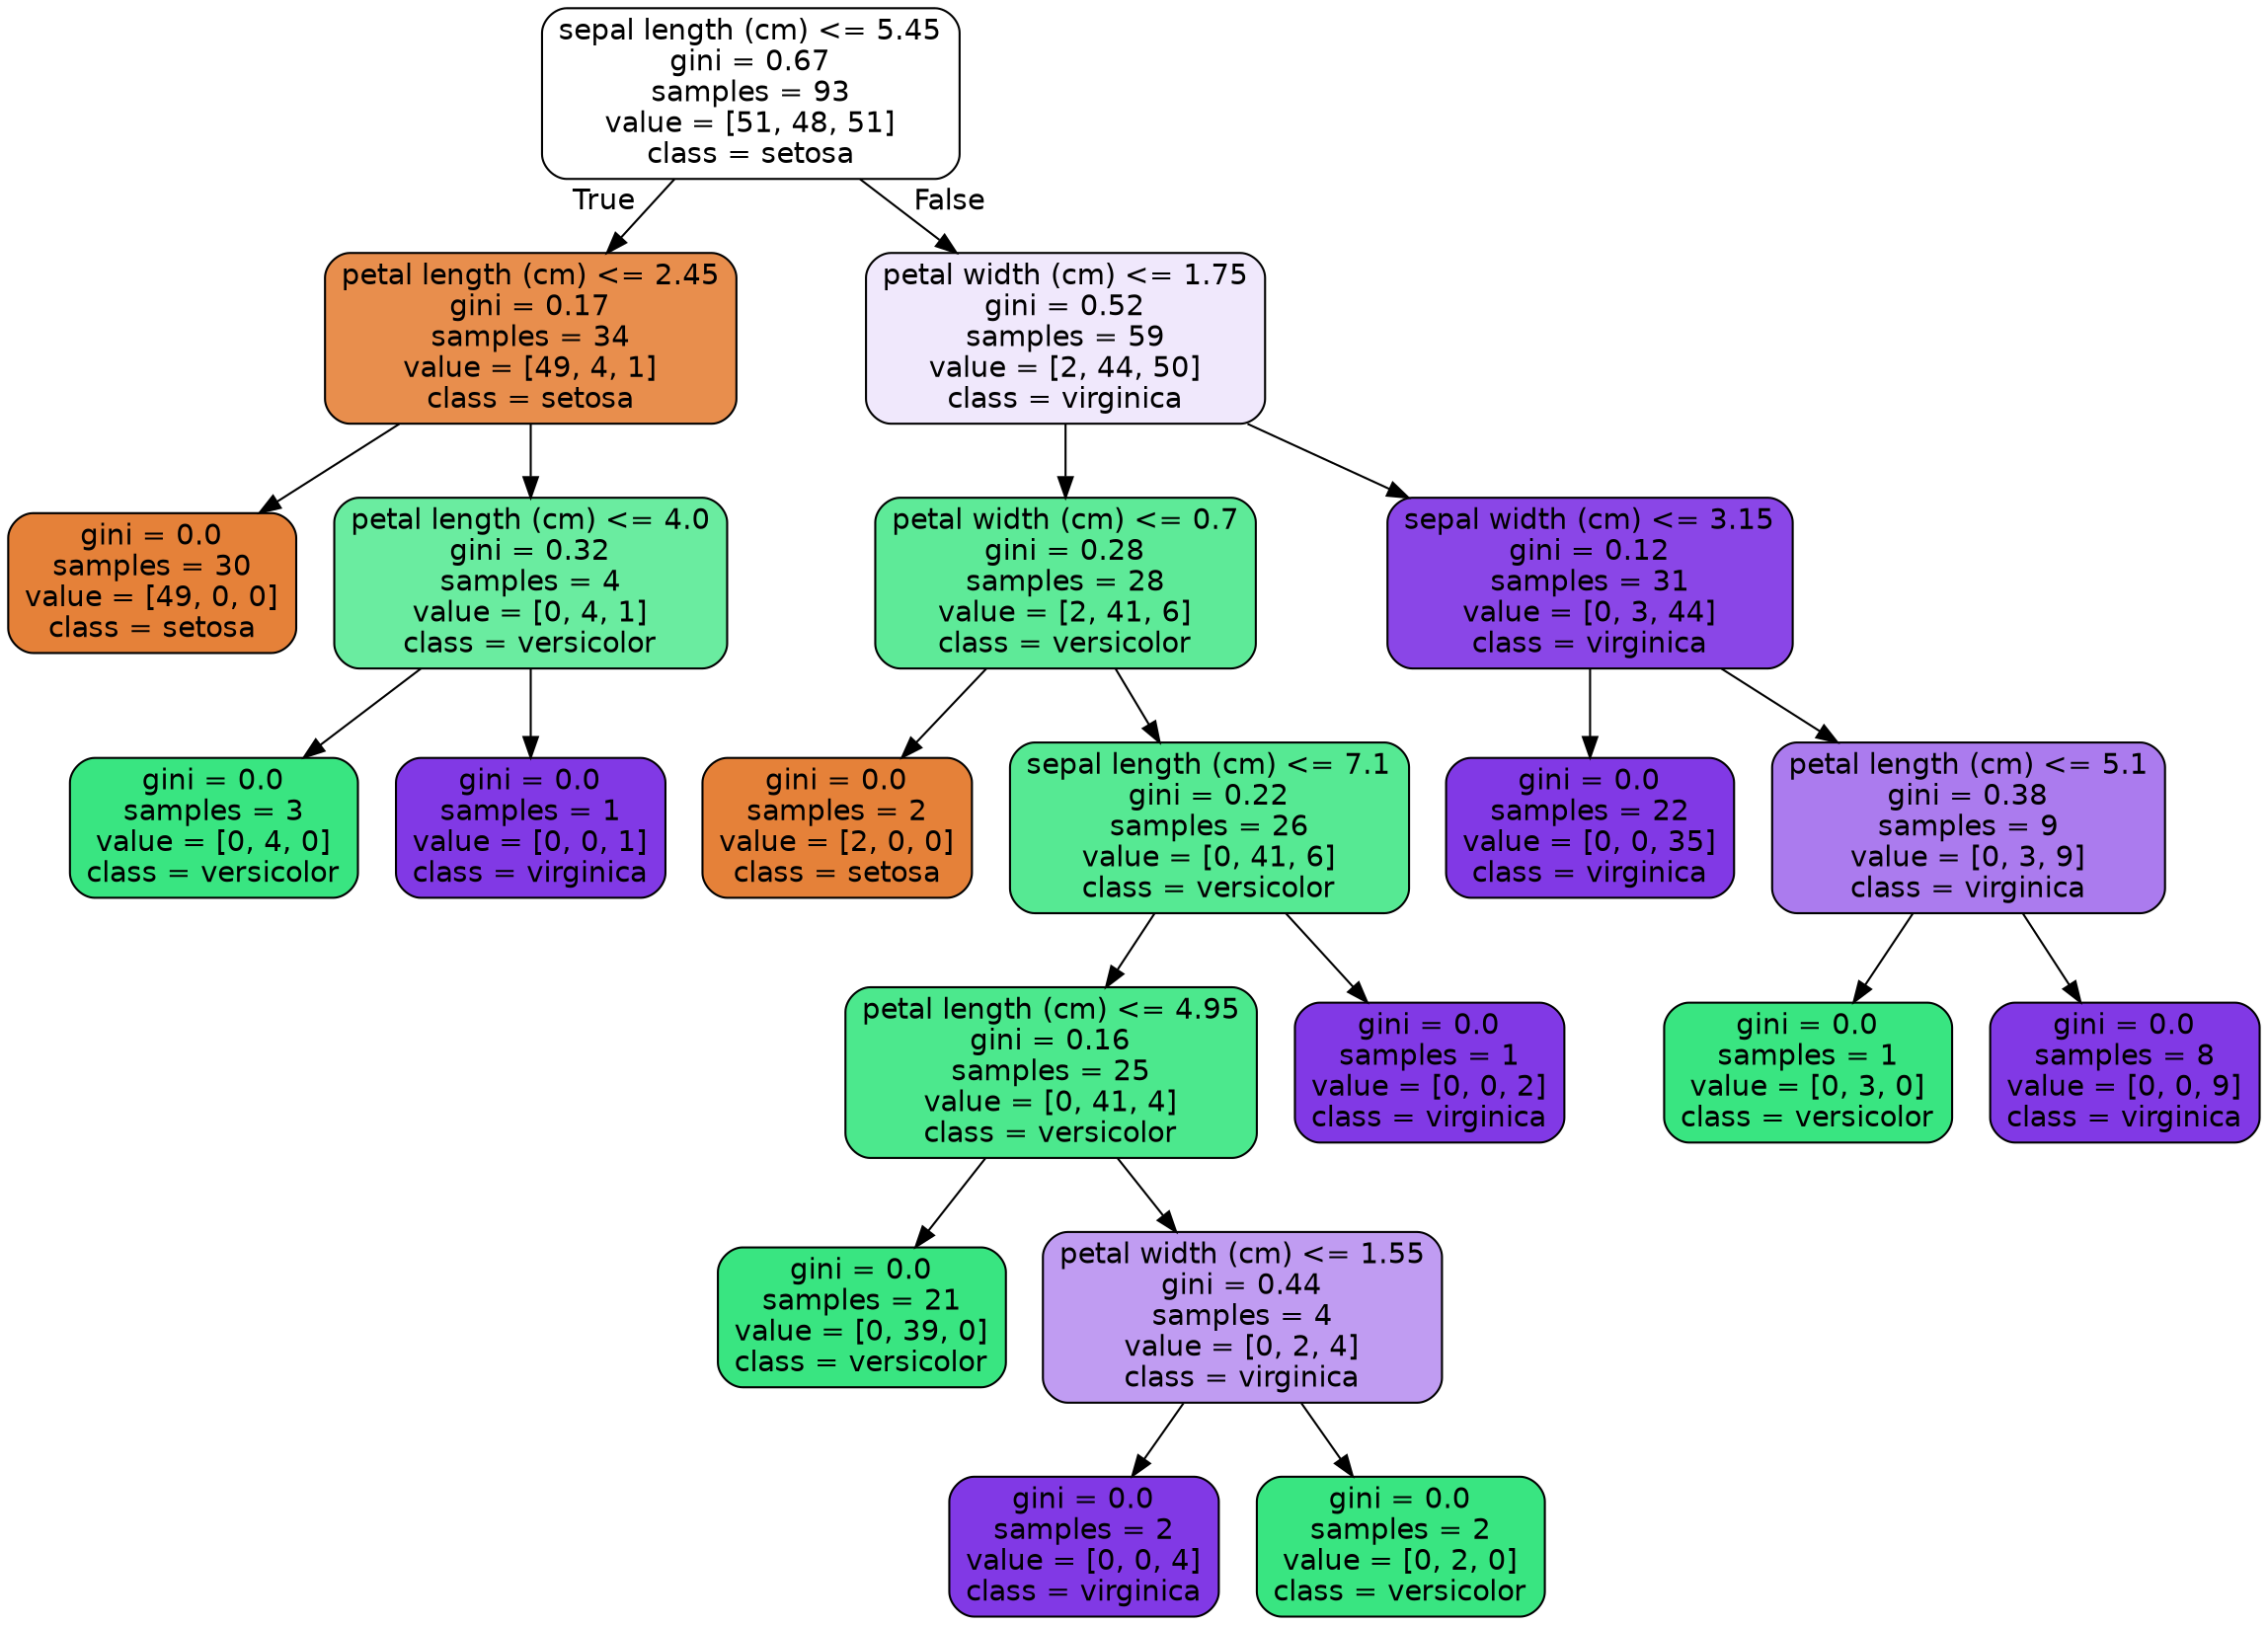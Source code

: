 digraph Tree {
node [shape=box, style="filled, rounded", color="black", fontname=helvetica] ;
edge [fontname=helvetica] ;
0 [label="sepal length (cm) <= 5.45\ngini = 0.67\nsamples = 93\nvalue = [51, 48, 51]\nclass = setosa", fillcolor="#ffffff"] ;
1 [label="petal length (cm) <= 2.45\ngini = 0.17\nsamples = 34\nvalue = [49, 4, 1]\nclass = setosa", fillcolor="#e88e4d"] ;
0 -> 1 [labeldistance=2.5, labelangle=45, headlabel="True"] ;
2 [label="gini = 0.0\nsamples = 30\nvalue = [49, 0, 0]\nclass = setosa", fillcolor="#e58139"] ;
1 -> 2 ;
3 [label="petal length (cm) <= 4.0\ngini = 0.32\nsamples = 4\nvalue = [0, 4, 1]\nclass = versicolor", fillcolor="#6aeca0"] ;
1 -> 3 ;
4 [label="gini = 0.0\nsamples = 3\nvalue = [0, 4, 0]\nclass = versicolor", fillcolor="#39e581"] ;
3 -> 4 ;
5 [label="gini = 0.0\nsamples = 1\nvalue = [0, 0, 1]\nclass = virginica", fillcolor="#8139e5"] ;
3 -> 5 ;
6 [label="petal width (cm) <= 1.75\ngini = 0.52\nsamples = 59\nvalue = [2, 44, 50]\nclass = virginica", fillcolor="#f0e8fc"] ;
0 -> 6 [labeldistance=2.5, labelangle=-45, headlabel="False"] ;
7 [label="petal width (cm) <= 0.7\ngini = 0.28\nsamples = 28\nvalue = [2, 41, 6]\nclass = versicolor", fillcolor="#5eea98"] ;
6 -> 7 ;
8 [label="gini = 0.0\nsamples = 2\nvalue = [2, 0, 0]\nclass = setosa", fillcolor="#e58139"] ;
7 -> 8 ;
9 [label="sepal length (cm) <= 7.1\ngini = 0.22\nsamples = 26\nvalue = [0, 41, 6]\nclass = versicolor", fillcolor="#56e993"] ;
7 -> 9 ;
10 [label="petal length (cm) <= 4.95\ngini = 0.16\nsamples = 25\nvalue = [0, 41, 4]\nclass = versicolor", fillcolor="#4ce88d"] ;
9 -> 10 ;
11 [label="gini = 0.0\nsamples = 21\nvalue = [0, 39, 0]\nclass = versicolor", fillcolor="#39e581"] ;
10 -> 11 ;
12 [label="petal width (cm) <= 1.55\ngini = 0.44\nsamples = 4\nvalue = [0, 2, 4]\nclass = virginica", fillcolor="#c09cf2"] ;
10 -> 12 ;
13 [label="gini = 0.0\nsamples = 2\nvalue = [0, 0, 4]\nclass = virginica", fillcolor="#8139e5"] ;
12 -> 13 ;
14 [label="gini = 0.0\nsamples = 2\nvalue = [0, 2, 0]\nclass = versicolor", fillcolor="#39e581"] ;
12 -> 14 ;
15 [label="gini = 0.0\nsamples = 1\nvalue = [0, 0, 2]\nclass = virginica", fillcolor="#8139e5"] ;
9 -> 15 ;
16 [label="sepal width (cm) <= 3.15\ngini = 0.12\nsamples = 31\nvalue = [0, 3, 44]\nclass = virginica", fillcolor="#8a46e7"] ;
6 -> 16 ;
17 [label="gini = 0.0\nsamples = 22\nvalue = [0, 0, 35]\nclass = virginica", fillcolor="#8139e5"] ;
16 -> 17 ;
18 [label="petal length (cm) <= 5.1\ngini = 0.38\nsamples = 9\nvalue = [0, 3, 9]\nclass = virginica", fillcolor="#ab7bee"] ;
16 -> 18 ;
19 [label="gini = 0.0\nsamples = 1\nvalue = [0, 3, 0]\nclass = versicolor", fillcolor="#39e581"] ;
18 -> 19 ;
20 [label="gini = 0.0\nsamples = 8\nvalue = [0, 0, 9]\nclass = virginica", fillcolor="#8139e5"] ;
18 -> 20 ;
}